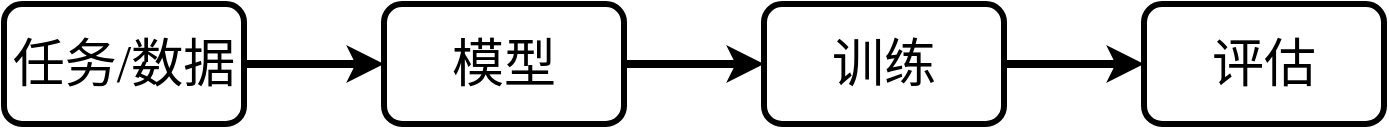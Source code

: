 <mxfile version="21.2.3" type="github">
  <diagram name="第 1 页" id="IEdVGTVBu4nzPUlNzJ76">
    <mxGraphModel dx="1194" dy="709" grid="1" gridSize="10" guides="1" tooltips="1" connect="1" arrows="1" fold="1" page="1" pageScale="1" pageWidth="1169" pageHeight="827" math="0" shadow="0">
      <root>
        <mxCell id="0" />
        <mxCell id="1" parent="0" />
        <mxCell id="KU1CGZmS1YNso8XlriBB-8" value="" style="group" vertex="1" connectable="0" parent="1">
          <mxGeometry x="160" y="280" width="690" height="60" as="geometry" />
        </mxCell>
        <mxCell id="KU1CGZmS1YNso8XlriBB-1" value="&lt;p&gt;&lt;font style=&quot;font-size: 26px;&quot; face=&quot;Tahoma&quot;&gt;任务/数据&lt;/font&gt;&lt;/p&gt;" style="rounded=1;whiteSpace=wrap;html=1;strokeWidth=3;" vertex="1" parent="KU1CGZmS1YNso8XlriBB-8">
          <mxGeometry width="120" height="60" as="geometry" />
        </mxCell>
        <mxCell id="KU1CGZmS1YNso8XlriBB-2" value="&lt;font style=&quot;font-size: 26px;&quot;&gt;模型&lt;/font&gt;" style="rounded=1;whiteSpace=wrap;html=1;strokeWidth=3;" vertex="1" parent="KU1CGZmS1YNso8XlriBB-8">
          <mxGeometry x="190" width="120" height="60" as="geometry" />
        </mxCell>
        <mxCell id="KU1CGZmS1YNso8XlriBB-5" style="edgeStyle=orthogonalEdgeStyle;rounded=0;orthogonalLoop=1;jettySize=auto;html=1;exitX=1;exitY=0.5;exitDx=0;exitDy=0;entryX=0;entryY=0.5;entryDx=0;entryDy=0;strokeWidth=4;" edge="1" parent="KU1CGZmS1YNso8XlriBB-8" source="KU1CGZmS1YNso8XlriBB-1" target="KU1CGZmS1YNso8XlriBB-2">
          <mxGeometry relative="1" as="geometry" />
        </mxCell>
        <mxCell id="KU1CGZmS1YNso8XlriBB-3" value="&lt;font style=&quot;font-size: 26px;&quot;&gt;训练&lt;/font&gt;" style="rounded=1;whiteSpace=wrap;html=1;strokeWidth=3;" vertex="1" parent="KU1CGZmS1YNso8XlriBB-8">
          <mxGeometry x="380" width="120" height="60" as="geometry" />
        </mxCell>
        <mxCell id="KU1CGZmS1YNso8XlriBB-6" style="edgeStyle=orthogonalEdgeStyle;rounded=0;orthogonalLoop=1;jettySize=auto;html=1;exitX=1;exitY=0.5;exitDx=0;exitDy=0;strokeWidth=4;" edge="1" parent="KU1CGZmS1YNso8XlriBB-8" source="KU1CGZmS1YNso8XlriBB-2" target="KU1CGZmS1YNso8XlriBB-3">
          <mxGeometry relative="1" as="geometry" />
        </mxCell>
        <mxCell id="KU1CGZmS1YNso8XlriBB-4" value="&lt;font face=&quot;Times New Roman&quot; style=&quot;font-size: 26px;&quot;&gt;评估&lt;/font&gt;" style="rounded=1;whiteSpace=wrap;html=1;strokeWidth=3;" vertex="1" parent="KU1CGZmS1YNso8XlriBB-8">
          <mxGeometry x="570" width="120" height="60" as="geometry" />
        </mxCell>
        <mxCell id="KU1CGZmS1YNso8XlriBB-7" style="edgeStyle=orthogonalEdgeStyle;rounded=0;orthogonalLoop=1;jettySize=auto;html=1;exitX=1;exitY=0.5;exitDx=0;exitDy=0;entryX=0;entryY=0.5;entryDx=0;entryDy=0;strokeWidth=4;" edge="1" parent="KU1CGZmS1YNso8XlriBB-8" source="KU1CGZmS1YNso8XlriBB-3" target="KU1CGZmS1YNso8XlriBB-4">
          <mxGeometry relative="1" as="geometry" />
        </mxCell>
      </root>
    </mxGraphModel>
  </diagram>
</mxfile>
